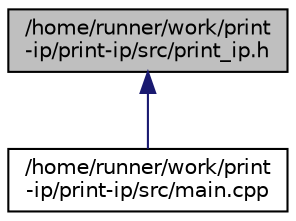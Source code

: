digraph "/home/runner/work/print-ip/print-ip/src/print_ip.h"
{
 // LATEX_PDF_SIZE
  edge [fontname="Helvetica",fontsize="10",labelfontname="Helvetica",labelfontsize="10"];
  node [fontname="Helvetica",fontsize="10",shape=record];
  Node1 [label="/home/runner/work/print\l-ip/print-ip/src/print_ip.h",height=0.2,width=0.4,color="black", fillcolor="grey75", style="filled", fontcolor="black",tooltip=" "];
  Node1 -> Node2 [dir="back",color="midnightblue",fontsize="10",style="solid",fontname="Helvetica"];
  Node2 [label="/home/runner/work/print\l-ip/print-ip/src/main.cpp",height=0.2,width=0.4,color="black", fillcolor="white", style="filled",URL="$main_8cpp.html",tooltip=" "];
}
